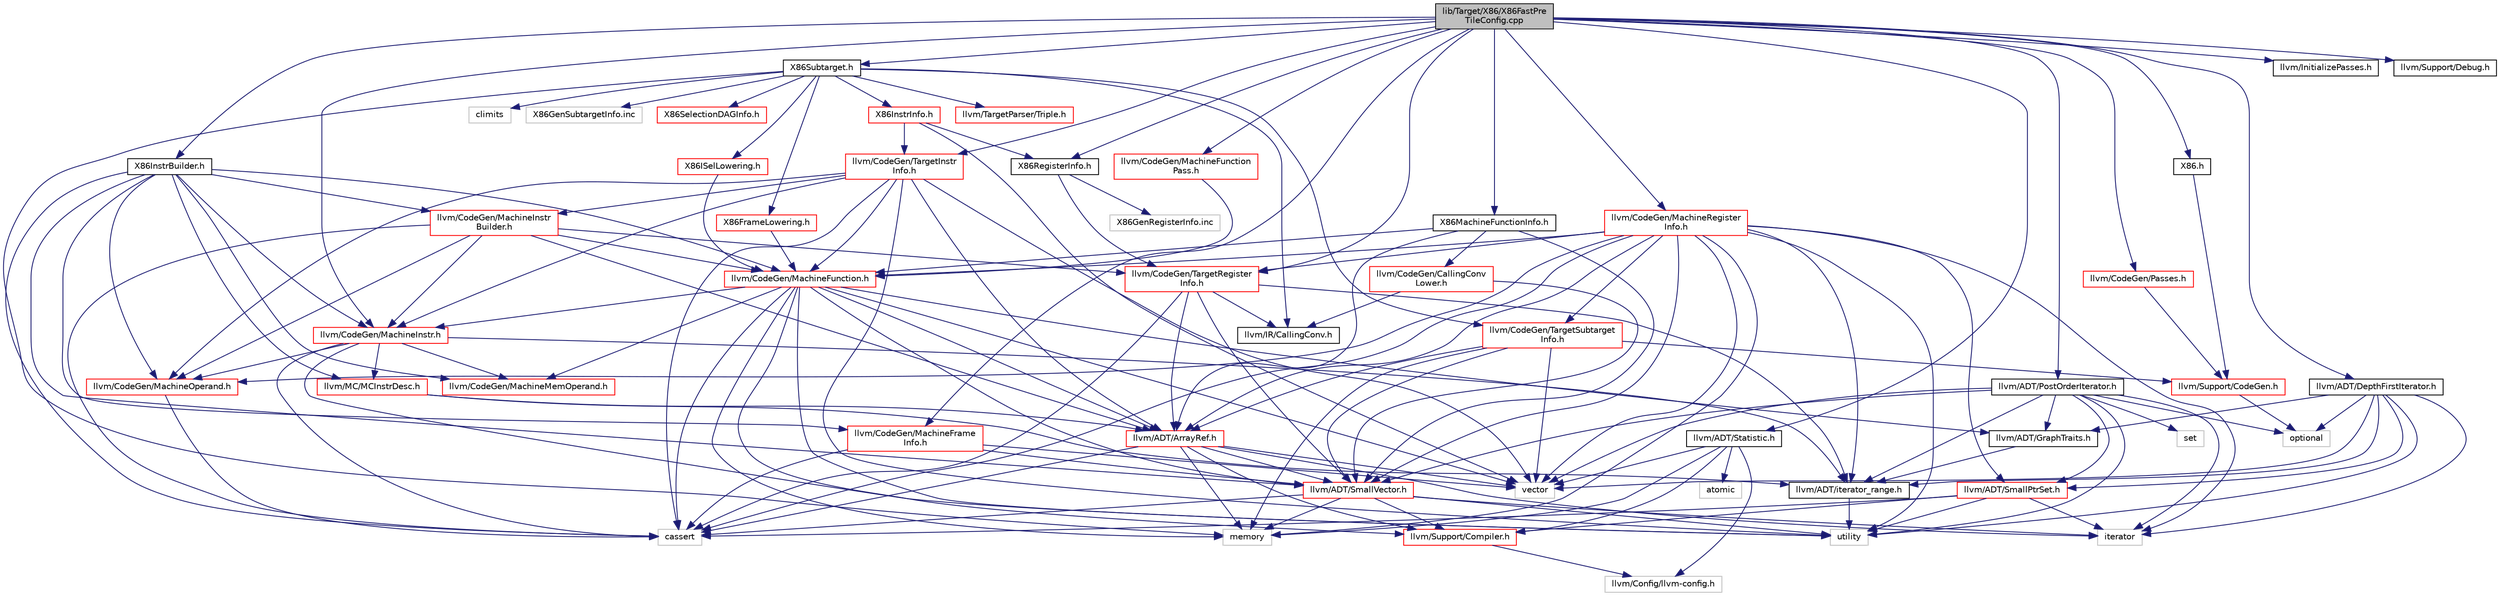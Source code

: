 digraph "lib/Target/X86/X86FastPreTileConfig.cpp"
{
 // LATEX_PDF_SIZE
  bgcolor="transparent";
  edge [fontname="Helvetica",fontsize="10",labelfontname="Helvetica",labelfontsize="10"];
  node [fontname="Helvetica",fontsize="10",shape=record];
  Node1 [label="lib/Target/X86/X86FastPre\lTileConfig.cpp",height=0.2,width=0.4,color="black", fillcolor="grey75", style="filled", fontcolor="black",tooltip=" "];
  Node1 -> Node2 [color="midnightblue",fontsize="10",style="solid",fontname="Helvetica"];
  Node2 [label="X86.h",height=0.2,width=0.4,color="black",URL="$X86_8h.html",tooltip=" "];
  Node2 -> Node3 [color="midnightblue",fontsize="10",style="solid",fontname="Helvetica"];
  Node3 [label="llvm/Support/CodeGen.h",height=0.2,width=0.4,color="red",URL="$CodeGen_8h.html",tooltip=" "];
  Node3 -> Node5 [color="midnightblue",fontsize="10",style="solid",fontname="Helvetica"];
  Node5 [label="optional",height=0.2,width=0.4,color="grey75",tooltip=" "];
  Node1 -> Node6 [color="midnightblue",fontsize="10",style="solid",fontname="Helvetica"];
  Node6 [label="X86InstrBuilder.h",height=0.2,width=0.4,color="black",URL="$X86InstrBuilder_8h.html",tooltip=" "];
  Node6 -> Node7 [color="midnightblue",fontsize="10",style="solid",fontname="Helvetica"];
  Node7 [label="llvm/ADT/SmallVector.h",height=0.2,width=0.4,color="red",URL="$SmallVector_8h.html",tooltip=" "];
  Node7 -> Node8 [color="midnightblue",fontsize="10",style="solid",fontname="Helvetica"];
  Node8 [label="llvm/Support/Compiler.h",height=0.2,width=0.4,color="red",URL="$Compiler_8h.html",tooltip=" "];
  Node8 -> Node9 [color="midnightblue",fontsize="10",style="solid",fontname="Helvetica"];
  Node9 [label="llvm/Config/llvm-config.h",height=0.2,width=0.4,color="grey75",tooltip=" "];
  Node7 -> Node15 [color="midnightblue",fontsize="10",style="solid",fontname="Helvetica"];
  Node15 [label="cassert",height=0.2,width=0.4,color="grey75",tooltip=" "];
  Node7 -> Node21 [color="midnightblue",fontsize="10",style="solid",fontname="Helvetica"];
  Node21 [label="iterator",height=0.2,width=0.4,color="grey75",tooltip=" "];
  Node7 -> Node23 [color="midnightblue",fontsize="10",style="solid",fontname="Helvetica"];
  Node23 [label="memory",height=0.2,width=0.4,color="grey75",tooltip=" "];
  Node7 -> Node13 [color="midnightblue",fontsize="10",style="solid",fontname="Helvetica"];
  Node13 [label="utility",height=0.2,width=0.4,color="grey75",tooltip=" "];
  Node6 -> Node25 [color="midnightblue",fontsize="10",style="solid",fontname="Helvetica"];
  Node25 [label="llvm/CodeGen/MachineFrame\lInfo.h",height=0.2,width=0.4,color="red",URL="$MachineFrameInfo_8h.html",tooltip=" "];
  Node25 -> Node7 [color="midnightblue",fontsize="10",style="solid",fontname="Helvetica"];
  Node25 -> Node15 [color="midnightblue",fontsize="10",style="solid",fontname="Helvetica"];
  Node25 -> Node92 [color="midnightblue",fontsize="10",style="solid",fontname="Helvetica"];
  Node92 [label="vector",height=0.2,width=0.4,color="grey75",tooltip=" "];
  Node6 -> Node146 [color="midnightblue",fontsize="10",style="solid",fontname="Helvetica"];
  Node146 [label="llvm/CodeGen/MachineFunction.h",height=0.2,width=0.4,color="red",URL="$MachineFunction_8h.html",tooltip=" "];
  Node146 -> Node90 [color="midnightblue",fontsize="10",style="solid",fontname="Helvetica"];
  Node90 [label="llvm/ADT/ArrayRef.h",height=0.2,width=0.4,color="red",URL="$ArrayRef_8h.html",tooltip=" "];
  Node90 -> Node7 [color="midnightblue",fontsize="10",style="solid",fontname="Helvetica"];
  Node90 -> Node8 [color="midnightblue",fontsize="10",style="solid",fontname="Helvetica"];
  Node90 -> Node15 [color="midnightblue",fontsize="10",style="solid",fontname="Helvetica"];
  Node90 -> Node21 [color="midnightblue",fontsize="10",style="solid",fontname="Helvetica"];
  Node90 -> Node23 [color="midnightblue",fontsize="10",style="solid",fontname="Helvetica"];
  Node90 -> Node92 [color="midnightblue",fontsize="10",style="solid",fontname="Helvetica"];
  Node146 -> Node44 [color="midnightblue",fontsize="10",style="solid",fontname="Helvetica"];
  Node44 [label="llvm/ADT/GraphTraits.h",height=0.2,width=0.4,color="black",URL="$GraphTraits_8h.html",tooltip=" "];
  Node44 -> Node45 [color="midnightblue",fontsize="10",style="solid",fontname="Helvetica"];
  Node45 [label="llvm/ADT/iterator_range.h",height=0.2,width=0.4,color="black",URL="$iterator__range_8h.html",tooltip=" "];
  Node45 -> Node13 [color="midnightblue",fontsize="10",style="solid",fontname="Helvetica"];
  Node146 -> Node7 [color="midnightblue",fontsize="10",style="solid",fontname="Helvetica"];
  Node146 -> Node66 [color="midnightblue",fontsize="10",style="solid",fontname="Helvetica"];
  Node66 [label="llvm/CodeGen/MachineInstr.h",height=0.2,width=0.4,color="red",URL="$MachineInstr_8h.html",tooltip=" "];
  Node66 -> Node45 [color="midnightblue",fontsize="10",style="solid",fontname="Helvetica"];
  Node66 -> Node76 [color="midnightblue",fontsize="10",style="solid",fontname="Helvetica"];
  Node76 [label="llvm/CodeGen/MachineMemOperand.h",height=0.2,width=0.4,color="red",URL="$MachineMemOperand_8h.html",tooltip=" "];
  Node66 -> Node121 [color="midnightblue",fontsize="10",style="solid",fontname="Helvetica"];
  Node121 [label="llvm/CodeGen/MachineOperand.h",height=0.2,width=0.4,color="red",URL="$MachineOperand_8h.html",tooltip=" "];
  Node121 -> Node15 [color="midnightblue",fontsize="10",style="solid",fontname="Helvetica"];
  Node66 -> Node128 [color="midnightblue",fontsize="10",style="solid",fontname="Helvetica"];
  Node128 [label="llvm/MC/MCInstrDesc.h",height=0.2,width=0.4,color="red",URL="$MCInstrDesc_8h.html",tooltip=" "];
  Node128 -> Node90 [color="midnightblue",fontsize="10",style="solid",fontname="Helvetica"];
  Node128 -> Node45 [color="midnightblue",fontsize="10",style="solid",fontname="Helvetica"];
  Node66 -> Node15 [color="midnightblue",fontsize="10",style="solid",fontname="Helvetica"];
  Node66 -> Node13 [color="midnightblue",fontsize="10",style="solid",fontname="Helvetica"];
  Node146 -> Node76 [color="midnightblue",fontsize="10",style="solid",fontname="Helvetica"];
  Node146 -> Node8 [color="midnightblue",fontsize="10",style="solid",fontname="Helvetica"];
  Node146 -> Node15 [color="midnightblue",fontsize="10",style="solid",fontname="Helvetica"];
  Node146 -> Node23 [color="midnightblue",fontsize="10",style="solid",fontname="Helvetica"];
  Node146 -> Node13 [color="midnightblue",fontsize="10",style="solid",fontname="Helvetica"];
  Node146 -> Node92 [color="midnightblue",fontsize="10",style="solid",fontname="Helvetica"];
  Node6 -> Node66 [color="midnightblue",fontsize="10",style="solid",fontname="Helvetica"];
  Node6 -> Node155 [color="midnightblue",fontsize="10",style="solid",fontname="Helvetica"];
  Node155 [label="llvm/CodeGen/MachineInstr\lBuilder.h",height=0.2,width=0.4,color="red",URL="$MachineInstrBuilder_8h.html",tooltip=" "];
  Node155 -> Node90 [color="midnightblue",fontsize="10",style="solid",fontname="Helvetica"];
  Node155 -> Node146 [color="midnightblue",fontsize="10",style="solid",fontname="Helvetica"];
  Node155 -> Node66 [color="midnightblue",fontsize="10",style="solid",fontname="Helvetica"];
  Node155 -> Node121 [color="midnightblue",fontsize="10",style="solid",fontname="Helvetica"];
  Node155 -> Node161 [color="midnightblue",fontsize="10",style="solid",fontname="Helvetica"];
  Node161 [label="llvm/CodeGen/TargetRegister\lInfo.h",height=0.2,width=0.4,color="red",URL="$TargetRegisterInfo_8h.html",tooltip=" "];
  Node161 -> Node90 [color="midnightblue",fontsize="10",style="solid",fontname="Helvetica"];
  Node161 -> Node7 [color="midnightblue",fontsize="10",style="solid",fontname="Helvetica"];
  Node161 -> Node45 [color="midnightblue",fontsize="10",style="solid",fontname="Helvetica"];
  Node161 -> Node162 [color="midnightblue",fontsize="10",style="solid",fontname="Helvetica"];
  Node162 [label="llvm/IR/CallingConv.h",height=0.2,width=0.4,color="black",URL="$CallingConv_8h.html",tooltip=" "];
  Node161 -> Node15 [color="midnightblue",fontsize="10",style="solid",fontname="Helvetica"];
  Node155 -> Node15 [color="midnightblue",fontsize="10",style="solid",fontname="Helvetica"];
  Node6 -> Node76 [color="midnightblue",fontsize="10",style="solid",fontname="Helvetica"];
  Node6 -> Node121 [color="midnightblue",fontsize="10",style="solid",fontname="Helvetica"];
  Node6 -> Node128 [color="midnightblue",fontsize="10",style="solid",fontname="Helvetica"];
  Node6 -> Node15 [color="midnightblue",fontsize="10",style="solid",fontname="Helvetica"];
  Node1 -> Node182 [color="midnightblue",fontsize="10",style="solid",fontname="Helvetica"];
  Node182 [label="X86MachineFunctionInfo.h",height=0.2,width=0.4,color="black",URL="$X86MachineFunctionInfo_8h.html",tooltip=" "];
  Node182 -> Node90 [color="midnightblue",fontsize="10",style="solid",fontname="Helvetica"];
  Node182 -> Node7 [color="midnightblue",fontsize="10",style="solid",fontname="Helvetica"];
  Node182 -> Node183 [color="midnightblue",fontsize="10",style="solid",fontname="Helvetica"];
  Node183 [label="llvm/CodeGen/CallingConv\lLower.h",height=0.2,width=0.4,color="red",URL="$CallingConvLower_8h.html",tooltip=" "];
  Node183 -> Node7 [color="midnightblue",fontsize="10",style="solid",fontname="Helvetica"];
  Node183 -> Node162 [color="midnightblue",fontsize="10",style="solid",fontname="Helvetica"];
  Node182 -> Node146 [color="midnightblue",fontsize="10",style="solid",fontname="Helvetica"];
  Node1 -> Node186 [color="midnightblue",fontsize="10",style="solid",fontname="Helvetica"];
  Node186 [label="X86RegisterInfo.h",height=0.2,width=0.4,color="black",URL="$X86RegisterInfo_8h.html",tooltip=" "];
  Node186 -> Node161 [color="midnightblue",fontsize="10",style="solid",fontname="Helvetica"];
  Node186 -> Node187 [color="midnightblue",fontsize="10",style="solid",fontname="Helvetica"];
  Node187 [label="X86GenRegisterInfo.inc",height=0.2,width=0.4,color="grey75",tooltip=" "];
  Node1 -> Node188 [color="midnightblue",fontsize="10",style="solid",fontname="Helvetica"];
  Node188 [label="X86Subtarget.h",height=0.2,width=0.4,color="black",URL="$X86Subtarget_8h.html",tooltip=" "];
  Node188 -> Node189 [color="midnightblue",fontsize="10",style="solid",fontname="Helvetica"];
  Node189 [label="X86FrameLowering.h",height=0.2,width=0.4,color="red",URL="$X86FrameLowering_8h.html",tooltip=" "];
  Node189 -> Node146 [color="midnightblue",fontsize="10",style="solid",fontname="Helvetica"];
  Node188 -> Node190 [color="midnightblue",fontsize="10",style="solid",fontname="Helvetica"];
  Node190 [label="X86ISelLowering.h",height=0.2,width=0.4,color="red",URL="$X86ISelLowering_8h.html",tooltip=" "];
  Node190 -> Node146 [color="midnightblue",fontsize="10",style="solid",fontname="Helvetica"];
  Node188 -> Node240 [color="midnightblue",fontsize="10",style="solid",fontname="Helvetica"];
  Node240 [label="X86InstrInfo.h",height=0.2,width=0.4,color="red",URL="$X86InstrInfo_8h.html",tooltip=" "];
  Node240 -> Node186 [color="midnightblue",fontsize="10",style="solid",fontname="Helvetica"];
  Node240 -> Node247 [color="midnightblue",fontsize="10",style="solid",fontname="Helvetica"];
  Node247 [label="llvm/CodeGen/TargetInstr\lInfo.h",height=0.2,width=0.4,color="red",URL="$TargetInstrInfo_8h.html",tooltip=" "];
  Node247 -> Node90 [color="midnightblue",fontsize="10",style="solid",fontname="Helvetica"];
  Node247 -> Node146 [color="midnightblue",fontsize="10",style="solid",fontname="Helvetica"];
  Node247 -> Node66 [color="midnightblue",fontsize="10",style="solid",fontname="Helvetica"];
  Node247 -> Node155 [color="midnightblue",fontsize="10",style="solid",fontname="Helvetica"];
  Node247 -> Node121 [color="midnightblue",fontsize="10",style="solid",fontname="Helvetica"];
  Node247 -> Node15 [color="midnightblue",fontsize="10",style="solid",fontname="Helvetica"];
  Node247 -> Node13 [color="midnightblue",fontsize="10",style="solid",fontname="Helvetica"];
  Node247 -> Node92 [color="midnightblue",fontsize="10",style="solid",fontname="Helvetica"];
  Node240 -> Node92 [color="midnightblue",fontsize="10",style="solid",fontname="Helvetica"];
  Node188 -> Node280 [color="midnightblue",fontsize="10",style="solid",fontname="Helvetica"];
  Node280 [label="X86SelectionDAGInfo.h",height=0.2,width=0.4,color="red",URL="$X86SelectionDAGInfo_8h.html",tooltip=" "];
  Node188 -> Node256 [color="midnightblue",fontsize="10",style="solid",fontname="Helvetica"];
  Node256 [label="llvm/CodeGen/TargetSubtarget\lInfo.h",height=0.2,width=0.4,color="red",URL="$TargetSubtargetInfo_8h.html",tooltip=" "];
  Node256 -> Node90 [color="midnightblue",fontsize="10",style="solid",fontname="Helvetica"];
  Node256 -> Node7 [color="midnightblue",fontsize="10",style="solid",fontname="Helvetica"];
  Node256 -> Node3 [color="midnightblue",fontsize="10",style="solid",fontname="Helvetica"];
  Node256 -> Node23 [color="midnightblue",fontsize="10",style="solid",fontname="Helvetica"];
  Node256 -> Node92 [color="midnightblue",fontsize="10",style="solid",fontname="Helvetica"];
  Node188 -> Node162 [color="midnightblue",fontsize="10",style="solid",fontname="Helvetica"];
  Node188 -> Node266 [color="midnightblue",fontsize="10",style="solid",fontname="Helvetica"];
  Node266 [label="llvm/TargetParser/Triple.h",height=0.2,width=0.4,color="red",URL="$Triple_8h.html",tooltip=" "];
  Node188 -> Node48 [color="midnightblue",fontsize="10",style="solid",fontname="Helvetica"];
  Node48 [label="climits",height=0.2,width=0.4,color="grey75",tooltip=" "];
  Node188 -> Node23 [color="midnightblue",fontsize="10",style="solid",fontname="Helvetica"];
  Node188 -> Node244 [color="midnightblue",fontsize="10",style="solid",fontname="Helvetica"];
  Node244 [label="X86GenSubtargetInfo.inc",height=0.2,width=0.4,color="grey75",tooltip=" "];
  Node1 -> Node282 [color="midnightblue",fontsize="10",style="solid",fontname="Helvetica"];
  Node282 [label="llvm/ADT/DepthFirstIterator.h",height=0.2,width=0.4,color="black",URL="$DepthFirstIterator_8h.html",tooltip=" "];
  Node282 -> Node44 [color="midnightblue",fontsize="10",style="solid",fontname="Helvetica"];
  Node282 -> Node69 [color="midnightblue",fontsize="10",style="solid",fontname="Helvetica"];
  Node69 [label="llvm/ADT/SmallPtrSet.h",height=0.2,width=0.4,color="red",URL="$SmallPtrSet_8h.html",tooltip=" "];
  Node69 -> Node8 [color="midnightblue",fontsize="10",style="solid",fontname="Helvetica"];
  Node69 -> Node15 [color="midnightblue",fontsize="10",style="solid",fontname="Helvetica"];
  Node69 -> Node21 [color="midnightblue",fontsize="10",style="solid",fontname="Helvetica"];
  Node69 -> Node13 [color="midnightblue",fontsize="10",style="solid",fontname="Helvetica"];
  Node282 -> Node45 [color="midnightblue",fontsize="10",style="solid",fontname="Helvetica"];
  Node282 -> Node21 [color="midnightblue",fontsize="10",style="solid",fontname="Helvetica"];
  Node282 -> Node5 [color="midnightblue",fontsize="10",style="solid",fontname="Helvetica"];
  Node282 -> Node13 [color="midnightblue",fontsize="10",style="solid",fontname="Helvetica"];
  Node282 -> Node92 [color="midnightblue",fontsize="10",style="solid",fontname="Helvetica"];
  Node1 -> Node283 [color="midnightblue",fontsize="10",style="solid",fontname="Helvetica"];
  Node283 [label="llvm/ADT/PostOrderIterator.h",height=0.2,width=0.4,color="black",URL="$PostOrderIterator_8h.html",tooltip=" "];
  Node283 -> Node44 [color="midnightblue",fontsize="10",style="solid",fontname="Helvetica"];
  Node283 -> Node69 [color="midnightblue",fontsize="10",style="solid",fontname="Helvetica"];
  Node283 -> Node7 [color="midnightblue",fontsize="10",style="solid",fontname="Helvetica"];
  Node283 -> Node45 [color="midnightblue",fontsize="10",style="solid",fontname="Helvetica"];
  Node283 -> Node21 [color="midnightblue",fontsize="10",style="solid",fontname="Helvetica"];
  Node283 -> Node5 [color="midnightblue",fontsize="10",style="solid",fontname="Helvetica"];
  Node283 -> Node75 [color="midnightblue",fontsize="10",style="solid",fontname="Helvetica"];
  Node75 [label="set",height=0.2,width=0.4,color="grey75",tooltip=" "];
  Node283 -> Node13 [color="midnightblue",fontsize="10",style="solid",fontname="Helvetica"];
  Node283 -> Node92 [color="midnightblue",fontsize="10",style="solid",fontname="Helvetica"];
  Node1 -> Node284 [color="midnightblue",fontsize="10",style="solid",fontname="Helvetica"];
  Node284 [label="llvm/ADT/Statistic.h",height=0.2,width=0.4,color="black",URL="$Statistic_8h.html",tooltip=" "];
  Node284 -> Node9 [color="midnightblue",fontsize="10",style="solid",fontname="Helvetica"];
  Node284 -> Node8 [color="midnightblue",fontsize="10",style="solid",fontname="Helvetica"];
  Node284 -> Node221 [color="midnightblue",fontsize="10",style="solid",fontname="Helvetica"];
  Node221 [label="atomic",height=0.2,width=0.4,color="grey75",tooltip=" "];
  Node284 -> Node23 [color="midnightblue",fontsize="10",style="solid",fontname="Helvetica"];
  Node284 -> Node92 [color="midnightblue",fontsize="10",style="solid",fontname="Helvetica"];
  Node1 -> Node25 [color="midnightblue",fontsize="10",style="solid",fontname="Helvetica"];
  Node1 -> Node270 [color="midnightblue",fontsize="10",style="solid",fontname="Helvetica"];
  Node270 [label="llvm/CodeGen/MachineFunction\lPass.h",height=0.2,width=0.4,color="red",URL="$MachineFunctionPass_8h.html",tooltip=" "];
  Node270 -> Node146 [color="midnightblue",fontsize="10",style="solid",fontname="Helvetica"];
  Node1 -> Node66 [color="midnightblue",fontsize="10",style="solid",fontname="Helvetica"];
  Node1 -> Node252 [color="midnightblue",fontsize="10",style="solid",fontname="Helvetica"];
  Node252 [label="llvm/CodeGen/MachineRegister\lInfo.h",height=0.2,width=0.4,color="red",URL="$MachineRegisterInfo_8h.html",tooltip=" "];
  Node252 -> Node90 [color="midnightblue",fontsize="10",style="solid",fontname="Helvetica"];
  Node252 -> Node69 [color="midnightblue",fontsize="10",style="solid",fontname="Helvetica"];
  Node252 -> Node7 [color="midnightblue",fontsize="10",style="solid",fontname="Helvetica"];
  Node252 -> Node45 [color="midnightblue",fontsize="10",style="solid",fontname="Helvetica"];
  Node252 -> Node146 [color="midnightblue",fontsize="10",style="solid",fontname="Helvetica"];
  Node252 -> Node121 [color="midnightblue",fontsize="10",style="solid",fontname="Helvetica"];
  Node252 -> Node161 [color="midnightblue",fontsize="10",style="solid",fontname="Helvetica"];
  Node252 -> Node256 [color="midnightblue",fontsize="10",style="solid",fontname="Helvetica"];
  Node252 -> Node15 [color="midnightblue",fontsize="10",style="solid",fontname="Helvetica"];
  Node252 -> Node21 [color="midnightblue",fontsize="10",style="solid",fontname="Helvetica"];
  Node252 -> Node23 [color="midnightblue",fontsize="10",style="solid",fontname="Helvetica"];
  Node252 -> Node13 [color="midnightblue",fontsize="10",style="solid",fontname="Helvetica"];
  Node252 -> Node92 [color="midnightblue",fontsize="10",style="solid",fontname="Helvetica"];
  Node1 -> Node260 [color="midnightblue",fontsize="10",style="solid",fontname="Helvetica"];
  Node260 [label="llvm/CodeGen/Passes.h",height=0.2,width=0.4,color="red",URL="$CodeGen_2Passes_8h.html",tooltip=" "];
  Node260 -> Node3 [color="midnightblue",fontsize="10",style="solid",fontname="Helvetica"];
  Node1 -> Node247 [color="midnightblue",fontsize="10",style="solid",fontname="Helvetica"];
  Node1 -> Node161 [color="midnightblue",fontsize="10",style="solid",fontname="Helvetica"];
  Node1 -> Node285 [color="midnightblue",fontsize="10",style="solid",fontname="Helvetica"];
  Node285 [label="llvm/InitializePasses.h",height=0.2,width=0.4,color="black",URL="$InitializePasses_8h.html",tooltip=" "];
  Node1 -> Node118 [color="midnightblue",fontsize="10",style="solid",fontname="Helvetica"];
  Node118 [label="llvm/Support/Debug.h",height=0.2,width=0.4,color="black",URL="$Debug_8h.html",tooltip=" "];
}
